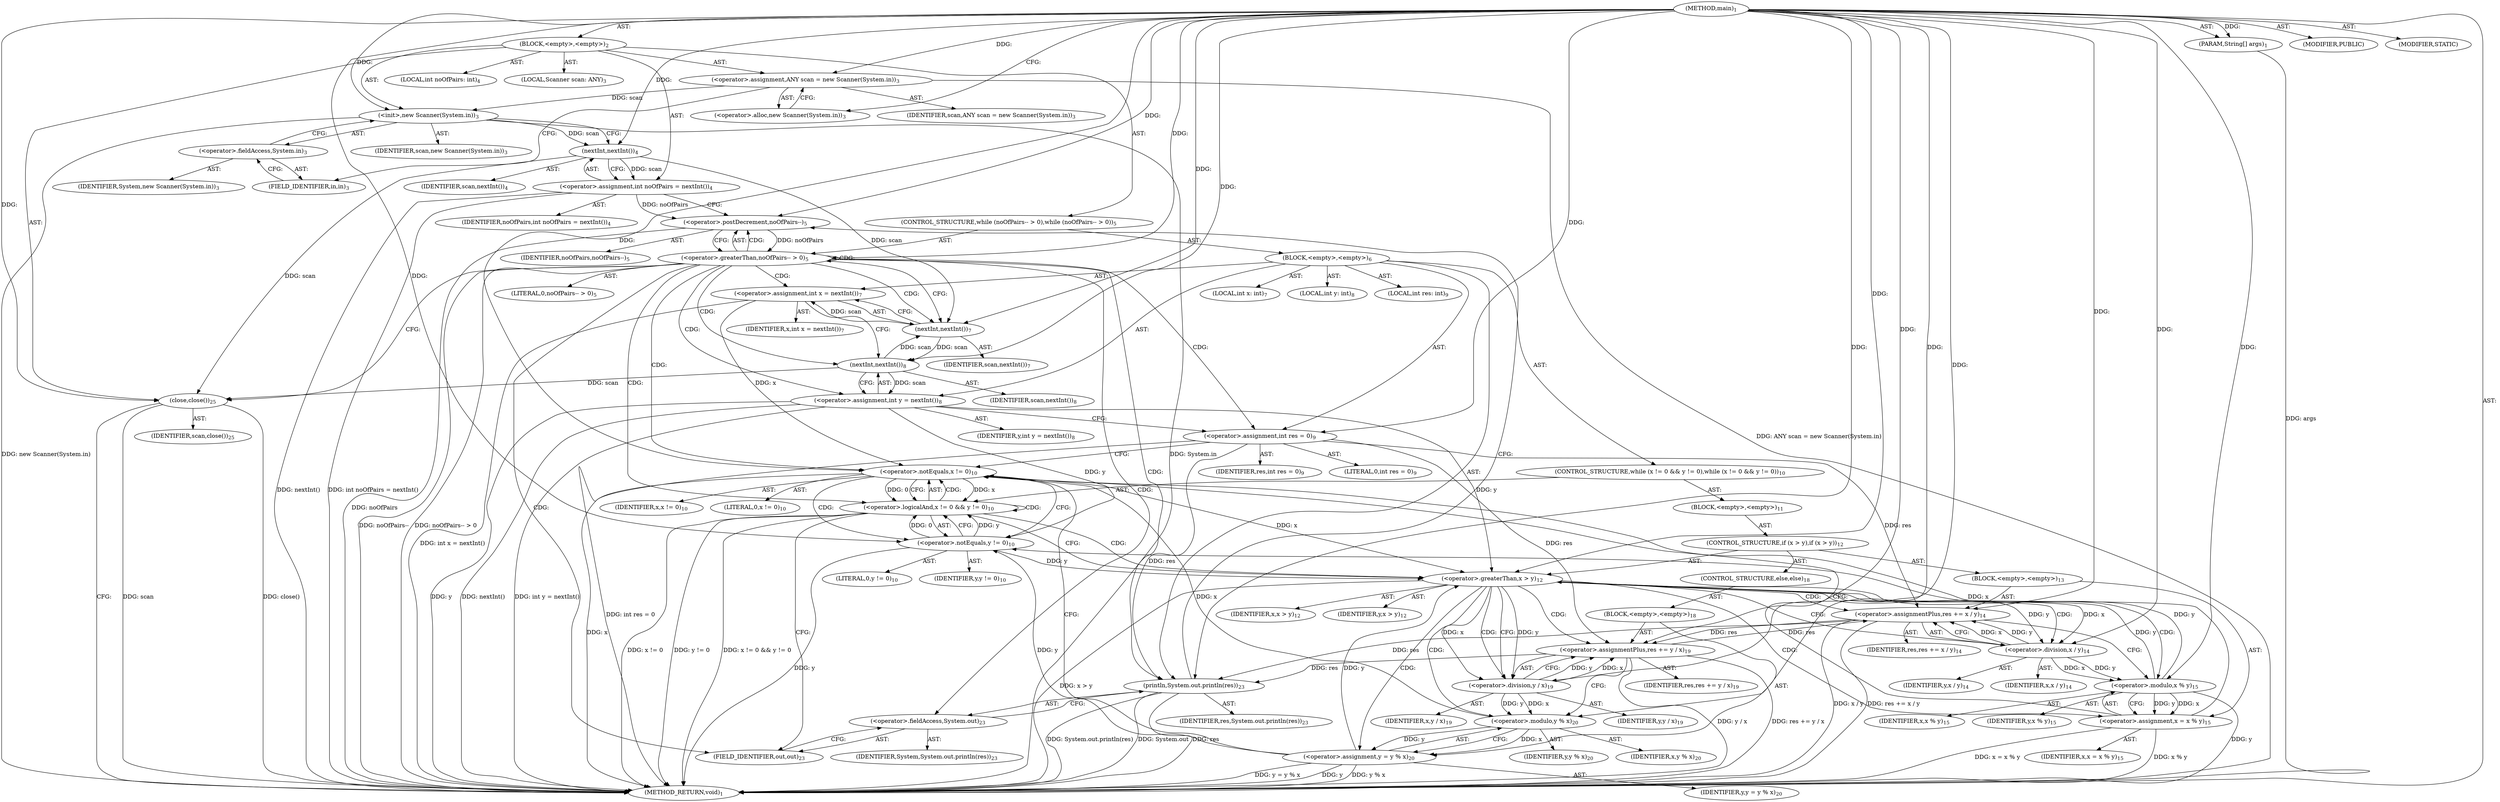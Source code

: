 digraph "main" {  
"19" [label = <(METHOD,main)<SUB>1</SUB>> ]
"20" [label = <(PARAM,String[] args)<SUB>1</SUB>> ]
"21" [label = <(BLOCK,&lt;empty&gt;,&lt;empty&gt;)<SUB>2</SUB>> ]
"4" [label = <(LOCAL,Scanner scan: ANY)<SUB>3</SUB>> ]
"22" [label = <(&lt;operator&gt;.assignment,ANY scan = new Scanner(System.in))<SUB>3</SUB>> ]
"23" [label = <(IDENTIFIER,scan,ANY scan = new Scanner(System.in))<SUB>3</SUB>> ]
"24" [label = <(&lt;operator&gt;.alloc,new Scanner(System.in))<SUB>3</SUB>> ]
"25" [label = <(&lt;init&gt;,new Scanner(System.in))<SUB>3</SUB>> ]
"3" [label = <(IDENTIFIER,scan,new Scanner(System.in))<SUB>3</SUB>> ]
"26" [label = <(&lt;operator&gt;.fieldAccess,System.in)<SUB>3</SUB>> ]
"27" [label = <(IDENTIFIER,System,new Scanner(System.in))<SUB>3</SUB>> ]
"28" [label = <(FIELD_IDENTIFIER,in,in)<SUB>3</SUB>> ]
"29" [label = <(LOCAL,int noOfPairs: int)<SUB>4</SUB>> ]
"30" [label = <(&lt;operator&gt;.assignment,int noOfPairs = nextInt())<SUB>4</SUB>> ]
"31" [label = <(IDENTIFIER,noOfPairs,int noOfPairs = nextInt())<SUB>4</SUB>> ]
"32" [label = <(nextInt,nextInt())<SUB>4</SUB>> ]
"33" [label = <(IDENTIFIER,scan,nextInt())<SUB>4</SUB>> ]
"34" [label = <(CONTROL_STRUCTURE,while (noOfPairs-- &gt; 0),while (noOfPairs-- &gt; 0))<SUB>5</SUB>> ]
"35" [label = <(&lt;operator&gt;.greaterThan,noOfPairs-- &gt; 0)<SUB>5</SUB>> ]
"36" [label = <(&lt;operator&gt;.postDecrement,noOfPairs--)<SUB>5</SUB>> ]
"37" [label = <(IDENTIFIER,noOfPairs,noOfPairs--)<SUB>5</SUB>> ]
"38" [label = <(LITERAL,0,noOfPairs-- &gt; 0)<SUB>5</SUB>> ]
"39" [label = <(BLOCK,&lt;empty&gt;,&lt;empty&gt;)<SUB>6</SUB>> ]
"40" [label = <(LOCAL,int x: int)<SUB>7</SUB>> ]
"41" [label = <(&lt;operator&gt;.assignment,int x = nextInt())<SUB>7</SUB>> ]
"42" [label = <(IDENTIFIER,x,int x = nextInt())<SUB>7</SUB>> ]
"43" [label = <(nextInt,nextInt())<SUB>7</SUB>> ]
"44" [label = <(IDENTIFIER,scan,nextInt())<SUB>7</SUB>> ]
"45" [label = <(LOCAL,int y: int)<SUB>8</SUB>> ]
"46" [label = <(&lt;operator&gt;.assignment,int y = nextInt())<SUB>8</SUB>> ]
"47" [label = <(IDENTIFIER,y,int y = nextInt())<SUB>8</SUB>> ]
"48" [label = <(nextInt,nextInt())<SUB>8</SUB>> ]
"49" [label = <(IDENTIFIER,scan,nextInt())<SUB>8</SUB>> ]
"50" [label = <(LOCAL,int res: int)<SUB>9</SUB>> ]
"51" [label = <(&lt;operator&gt;.assignment,int res = 0)<SUB>9</SUB>> ]
"52" [label = <(IDENTIFIER,res,int res = 0)<SUB>9</SUB>> ]
"53" [label = <(LITERAL,0,int res = 0)<SUB>9</SUB>> ]
"54" [label = <(CONTROL_STRUCTURE,while (x != 0 &amp;&amp; y != 0),while (x != 0 &amp;&amp; y != 0))<SUB>10</SUB>> ]
"55" [label = <(&lt;operator&gt;.logicalAnd,x != 0 &amp;&amp; y != 0)<SUB>10</SUB>> ]
"56" [label = <(&lt;operator&gt;.notEquals,x != 0)<SUB>10</SUB>> ]
"57" [label = <(IDENTIFIER,x,x != 0)<SUB>10</SUB>> ]
"58" [label = <(LITERAL,0,x != 0)<SUB>10</SUB>> ]
"59" [label = <(&lt;operator&gt;.notEquals,y != 0)<SUB>10</SUB>> ]
"60" [label = <(IDENTIFIER,y,y != 0)<SUB>10</SUB>> ]
"61" [label = <(LITERAL,0,y != 0)<SUB>10</SUB>> ]
"62" [label = <(BLOCK,&lt;empty&gt;,&lt;empty&gt;)<SUB>11</SUB>> ]
"63" [label = <(CONTROL_STRUCTURE,if (x &gt; y),if (x &gt; y))<SUB>12</SUB>> ]
"64" [label = <(&lt;operator&gt;.greaterThan,x &gt; y)<SUB>12</SUB>> ]
"65" [label = <(IDENTIFIER,x,x &gt; y)<SUB>12</SUB>> ]
"66" [label = <(IDENTIFIER,y,x &gt; y)<SUB>12</SUB>> ]
"67" [label = <(BLOCK,&lt;empty&gt;,&lt;empty&gt;)<SUB>13</SUB>> ]
"68" [label = <(&lt;operator&gt;.assignmentPlus,res += x / y)<SUB>14</SUB>> ]
"69" [label = <(IDENTIFIER,res,res += x / y)<SUB>14</SUB>> ]
"70" [label = <(&lt;operator&gt;.division,x / y)<SUB>14</SUB>> ]
"71" [label = <(IDENTIFIER,x,x / y)<SUB>14</SUB>> ]
"72" [label = <(IDENTIFIER,y,x / y)<SUB>14</SUB>> ]
"73" [label = <(&lt;operator&gt;.assignment,x = x % y)<SUB>15</SUB>> ]
"74" [label = <(IDENTIFIER,x,x = x % y)<SUB>15</SUB>> ]
"75" [label = <(&lt;operator&gt;.modulo,x % y)<SUB>15</SUB>> ]
"76" [label = <(IDENTIFIER,x,x % y)<SUB>15</SUB>> ]
"77" [label = <(IDENTIFIER,y,x % y)<SUB>15</SUB>> ]
"78" [label = <(CONTROL_STRUCTURE,else,else)<SUB>18</SUB>> ]
"79" [label = <(BLOCK,&lt;empty&gt;,&lt;empty&gt;)<SUB>18</SUB>> ]
"80" [label = <(&lt;operator&gt;.assignmentPlus,res += y / x)<SUB>19</SUB>> ]
"81" [label = <(IDENTIFIER,res,res += y / x)<SUB>19</SUB>> ]
"82" [label = <(&lt;operator&gt;.division,y / x)<SUB>19</SUB>> ]
"83" [label = <(IDENTIFIER,y,y / x)<SUB>19</SUB>> ]
"84" [label = <(IDENTIFIER,x,y / x)<SUB>19</SUB>> ]
"85" [label = <(&lt;operator&gt;.assignment,y = y % x)<SUB>20</SUB>> ]
"86" [label = <(IDENTIFIER,y,y = y % x)<SUB>20</SUB>> ]
"87" [label = <(&lt;operator&gt;.modulo,y % x)<SUB>20</SUB>> ]
"88" [label = <(IDENTIFIER,y,y % x)<SUB>20</SUB>> ]
"89" [label = <(IDENTIFIER,x,y % x)<SUB>20</SUB>> ]
"90" [label = <(println,System.out.println(res))<SUB>23</SUB>> ]
"91" [label = <(&lt;operator&gt;.fieldAccess,System.out)<SUB>23</SUB>> ]
"92" [label = <(IDENTIFIER,System,System.out.println(res))<SUB>23</SUB>> ]
"93" [label = <(FIELD_IDENTIFIER,out,out)<SUB>23</SUB>> ]
"94" [label = <(IDENTIFIER,res,System.out.println(res))<SUB>23</SUB>> ]
"95" [label = <(close,close())<SUB>25</SUB>> ]
"96" [label = <(IDENTIFIER,scan,close())<SUB>25</SUB>> ]
"97" [label = <(MODIFIER,PUBLIC)> ]
"98" [label = <(MODIFIER,STATIC)> ]
"99" [label = <(METHOD_RETURN,void)<SUB>1</SUB>> ]
  "19" -> "20"  [ label = "AST: "] 
  "19" -> "21"  [ label = "AST: "] 
  "19" -> "97"  [ label = "AST: "] 
  "19" -> "98"  [ label = "AST: "] 
  "19" -> "99"  [ label = "AST: "] 
  "21" -> "4"  [ label = "AST: "] 
  "21" -> "22"  [ label = "AST: "] 
  "21" -> "25"  [ label = "AST: "] 
  "21" -> "29"  [ label = "AST: "] 
  "21" -> "30"  [ label = "AST: "] 
  "21" -> "34"  [ label = "AST: "] 
  "21" -> "95"  [ label = "AST: "] 
  "22" -> "23"  [ label = "AST: "] 
  "22" -> "24"  [ label = "AST: "] 
  "25" -> "3"  [ label = "AST: "] 
  "25" -> "26"  [ label = "AST: "] 
  "26" -> "27"  [ label = "AST: "] 
  "26" -> "28"  [ label = "AST: "] 
  "30" -> "31"  [ label = "AST: "] 
  "30" -> "32"  [ label = "AST: "] 
  "32" -> "33"  [ label = "AST: "] 
  "34" -> "35"  [ label = "AST: "] 
  "34" -> "39"  [ label = "AST: "] 
  "35" -> "36"  [ label = "AST: "] 
  "35" -> "38"  [ label = "AST: "] 
  "36" -> "37"  [ label = "AST: "] 
  "39" -> "40"  [ label = "AST: "] 
  "39" -> "41"  [ label = "AST: "] 
  "39" -> "45"  [ label = "AST: "] 
  "39" -> "46"  [ label = "AST: "] 
  "39" -> "50"  [ label = "AST: "] 
  "39" -> "51"  [ label = "AST: "] 
  "39" -> "54"  [ label = "AST: "] 
  "39" -> "90"  [ label = "AST: "] 
  "41" -> "42"  [ label = "AST: "] 
  "41" -> "43"  [ label = "AST: "] 
  "43" -> "44"  [ label = "AST: "] 
  "46" -> "47"  [ label = "AST: "] 
  "46" -> "48"  [ label = "AST: "] 
  "48" -> "49"  [ label = "AST: "] 
  "51" -> "52"  [ label = "AST: "] 
  "51" -> "53"  [ label = "AST: "] 
  "54" -> "55"  [ label = "AST: "] 
  "54" -> "62"  [ label = "AST: "] 
  "55" -> "56"  [ label = "AST: "] 
  "55" -> "59"  [ label = "AST: "] 
  "56" -> "57"  [ label = "AST: "] 
  "56" -> "58"  [ label = "AST: "] 
  "59" -> "60"  [ label = "AST: "] 
  "59" -> "61"  [ label = "AST: "] 
  "62" -> "63"  [ label = "AST: "] 
  "63" -> "64"  [ label = "AST: "] 
  "63" -> "67"  [ label = "AST: "] 
  "63" -> "78"  [ label = "AST: "] 
  "64" -> "65"  [ label = "AST: "] 
  "64" -> "66"  [ label = "AST: "] 
  "67" -> "68"  [ label = "AST: "] 
  "67" -> "73"  [ label = "AST: "] 
  "68" -> "69"  [ label = "AST: "] 
  "68" -> "70"  [ label = "AST: "] 
  "70" -> "71"  [ label = "AST: "] 
  "70" -> "72"  [ label = "AST: "] 
  "73" -> "74"  [ label = "AST: "] 
  "73" -> "75"  [ label = "AST: "] 
  "75" -> "76"  [ label = "AST: "] 
  "75" -> "77"  [ label = "AST: "] 
  "78" -> "79"  [ label = "AST: "] 
  "79" -> "80"  [ label = "AST: "] 
  "79" -> "85"  [ label = "AST: "] 
  "80" -> "81"  [ label = "AST: "] 
  "80" -> "82"  [ label = "AST: "] 
  "82" -> "83"  [ label = "AST: "] 
  "82" -> "84"  [ label = "AST: "] 
  "85" -> "86"  [ label = "AST: "] 
  "85" -> "87"  [ label = "AST: "] 
  "87" -> "88"  [ label = "AST: "] 
  "87" -> "89"  [ label = "AST: "] 
  "90" -> "91"  [ label = "AST: "] 
  "90" -> "94"  [ label = "AST: "] 
  "91" -> "92"  [ label = "AST: "] 
  "91" -> "93"  [ label = "AST: "] 
  "95" -> "96"  [ label = "AST: "] 
  "22" -> "28"  [ label = "CFG: "] 
  "25" -> "32"  [ label = "CFG: "] 
  "30" -> "36"  [ label = "CFG: "] 
  "95" -> "99"  [ label = "CFG: "] 
  "24" -> "22"  [ label = "CFG: "] 
  "26" -> "25"  [ label = "CFG: "] 
  "32" -> "30"  [ label = "CFG: "] 
  "35" -> "43"  [ label = "CFG: "] 
  "35" -> "95"  [ label = "CFG: "] 
  "28" -> "26"  [ label = "CFG: "] 
  "36" -> "35"  [ label = "CFG: "] 
  "41" -> "48"  [ label = "CFG: "] 
  "46" -> "51"  [ label = "CFG: "] 
  "51" -> "56"  [ label = "CFG: "] 
  "90" -> "36"  [ label = "CFG: "] 
  "43" -> "41"  [ label = "CFG: "] 
  "48" -> "46"  [ label = "CFG: "] 
  "55" -> "64"  [ label = "CFG: "] 
  "55" -> "93"  [ label = "CFG: "] 
  "91" -> "90"  [ label = "CFG: "] 
  "56" -> "55"  [ label = "CFG: "] 
  "56" -> "59"  [ label = "CFG: "] 
  "59" -> "55"  [ label = "CFG: "] 
  "93" -> "91"  [ label = "CFG: "] 
  "64" -> "70"  [ label = "CFG: "] 
  "64" -> "82"  [ label = "CFG: "] 
  "68" -> "75"  [ label = "CFG: "] 
  "73" -> "56"  [ label = "CFG: "] 
  "70" -> "68"  [ label = "CFG: "] 
  "75" -> "73"  [ label = "CFG: "] 
  "80" -> "87"  [ label = "CFG: "] 
  "85" -> "56"  [ label = "CFG: "] 
  "82" -> "80"  [ label = "CFG: "] 
  "87" -> "85"  [ label = "CFG: "] 
  "19" -> "24"  [ label = "CFG: "] 
  "20" -> "99"  [ label = "DDG: args"] 
  "22" -> "99"  [ label = "DDG: ANY scan = new Scanner(System.in)"] 
  "25" -> "99"  [ label = "DDG: System.in"] 
  "25" -> "99"  [ label = "DDG: new Scanner(System.in)"] 
  "30" -> "99"  [ label = "DDG: nextInt()"] 
  "30" -> "99"  [ label = "DDG: int noOfPairs = nextInt()"] 
  "36" -> "99"  [ label = "DDG: noOfPairs"] 
  "35" -> "99"  [ label = "DDG: noOfPairs--"] 
  "35" -> "99"  [ label = "DDG: noOfPairs-- &gt; 0"] 
  "95" -> "99"  [ label = "DDG: scan"] 
  "95" -> "99"  [ label = "DDG: close()"] 
  "41" -> "99"  [ label = "DDG: int x = nextInt()"] 
  "46" -> "99"  [ label = "DDG: y"] 
  "46" -> "99"  [ label = "DDG: nextInt()"] 
  "46" -> "99"  [ label = "DDG: int y = nextInt()"] 
  "51" -> "99"  [ label = "DDG: int res = 0"] 
  "56" -> "99"  [ label = "DDG: x"] 
  "55" -> "99"  [ label = "DDG: x != 0"] 
  "59" -> "99"  [ label = "DDG: y"] 
  "55" -> "99"  [ label = "DDG: y != 0"] 
  "55" -> "99"  [ label = "DDG: x != 0 &amp;&amp; y != 0"] 
  "90" -> "99"  [ label = "DDG: System.out"] 
  "90" -> "99"  [ label = "DDG: res"] 
  "90" -> "99"  [ label = "DDG: System.out.println(res)"] 
  "64" -> "99"  [ label = "DDG: x &gt; y"] 
  "80" -> "99"  [ label = "DDG: y / x"] 
  "80" -> "99"  [ label = "DDG: res += y / x"] 
  "85" -> "99"  [ label = "DDG: y"] 
  "85" -> "99"  [ label = "DDG: y % x"] 
  "85" -> "99"  [ label = "DDG: y = y % x"] 
  "68" -> "99"  [ label = "DDG: x / y"] 
  "68" -> "99"  [ label = "DDG: res += x / y"] 
  "75" -> "99"  [ label = "DDG: y"] 
  "73" -> "99"  [ label = "DDG: x % y"] 
  "73" -> "99"  [ label = "DDG: x = x % y"] 
  "19" -> "20"  [ label = "DDG: "] 
  "19" -> "22"  [ label = "DDG: "] 
  "32" -> "30"  [ label = "DDG: scan"] 
  "22" -> "25"  [ label = "DDG: scan"] 
  "19" -> "25"  [ label = "DDG: "] 
  "32" -> "95"  [ label = "DDG: scan"] 
  "48" -> "95"  [ label = "DDG: scan"] 
  "19" -> "95"  [ label = "DDG: "] 
  "25" -> "32"  [ label = "DDG: scan"] 
  "19" -> "32"  [ label = "DDG: "] 
  "36" -> "35"  [ label = "DDG: noOfPairs"] 
  "19" -> "35"  [ label = "DDG: "] 
  "43" -> "41"  [ label = "DDG: scan"] 
  "48" -> "46"  [ label = "DDG: scan"] 
  "19" -> "51"  [ label = "DDG: "] 
  "30" -> "36"  [ label = "DDG: noOfPairs"] 
  "19" -> "36"  [ label = "DDG: "] 
  "51" -> "90"  [ label = "DDG: res"] 
  "80" -> "90"  [ label = "DDG: res"] 
  "68" -> "90"  [ label = "DDG: res"] 
  "19" -> "90"  [ label = "DDG: "] 
  "32" -> "43"  [ label = "DDG: scan"] 
  "48" -> "43"  [ label = "DDG: scan"] 
  "19" -> "43"  [ label = "DDG: "] 
  "43" -> "48"  [ label = "DDG: scan"] 
  "19" -> "48"  [ label = "DDG: "] 
  "56" -> "55"  [ label = "DDG: x"] 
  "56" -> "55"  [ label = "DDG: 0"] 
  "59" -> "55"  [ label = "DDG: y"] 
  "59" -> "55"  [ label = "DDG: 0"] 
  "41" -> "56"  [ label = "DDG: x"] 
  "87" -> "56"  [ label = "DDG: x"] 
  "73" -> "56"  [ label = "DDG: x"] 
  "19" -> "56"  [ label = "DDG: "] 
  "46" -> "59"  [ label = "DDG: y"] 
  "85" -> "59"  [ label = "DDG: y"] 
  "75" -> "59"  [ label = "DDG: y"] 
  "19" -> "59"  [ label = "DDG: "] 
  "56" -> "64"  [ label = "DDG: x"] 
  "19" -> "64"  [ label = "DDG: "] 
  "46" -> "64"  [ label = "DDG: y"] 
  "59" -> "64"  [ label = "DDG: y"] 
  "85" -> "64"  [ label = "DDG: y"] 
  "75" -> "64"  [ label = "DDG: y"] 
  "70" -> "68"  [ label = "DDG: x"] 
  "70" -> "68"  [ label = "DDG: y"] 
  "75" -> "73"  [ label = "DDG: x"] 
  "75" -> "73"  [ label = "DDG: y"] 
  "51" -> "68"  [ label = "DDG: res"] 
  "80" -> "68"  [ label = "DDG: res"] 
  "19" -> "68"  [ label = "DDG: "] 
  "82" -> "80"  [ label = "DDG: y"] 
  "82" -> "80"  [ label = "DDG: x"] 
  "87" -> "85"  [ label = "DDG: y"] 
  "87" -> "85"  [ label = "DDG: x"] 
  "64" -> "70"  [ label = "DDG: x"] 
  "19" -> "70"  [ label = "DDG: "] 
  "64" -> "70"  [ label = "DDG: y"] 
  "70" -> "75"  [ label = "DDG: x"] 
  "19" -> "75"  [ label = "DDG: "] 
  "70" -> "75"  [ label = "DDG: y"] 
  "51" -> "80"  [ label = "DDG: res"] 
  "68" -> "80"  [ label = "DDG: res"] 
  "19" -> "80"  [ label = "DDG: "] 
  "64" -> "82"  [ label = "DDG: y"] 
  "19" -> "82"  [ label = "DDG: "] 
  "64" -> "82"  [ label = "DDG: x"] 
  "82" -> "87"  [ label = "DDG: y"] 
  "19" -> "87"  [ label = "DDG: "] 
  "82" -> "87"  [ label = "DDG: x"] 
  "35" -> "48"  [ label = "CDG: "] 
  "35" -> "51"  [ label = "CDG: "] 
  "35" -> "46"  [ label = "CDG: "] 
  "35" -> "56"  [ label = "CDG: "] 
  "35" -> "91"  [ label = "CDG: "] 
  "35" -> "35"  [ label = "CDG: "] 
  "35" -> "93"  [ label = "CDG: "] 
  "35" -> "90"  [ label = "CDG: "] 
  "35" -> "43"  [ label = "CDG: "] 
  "35" -> "36"  [ label = "CDG: "] 
  "35" -> "41"  [ label = "CDG: "] 
  "35" -> "55"  [ label = "CDG: "] 
  "55" -> "64"  [ label = "CDG: "] 
  "55" -> "56"  [ label = "CDG: "] 
  "55" -> "55"  [ label = "CDG: "] 
  "56" -> "59"  [ label = "CDG: "] 
  "64" -> "68"  [ label = "CDG: "] 
  "64" -> "73"  [ label = "CDG: "] 
  "64" -> "75"  [ label = "CDG: "] 
  "64" -> "85"  [ label = "CDG: "] 
  "64" -> "87"  [ label = "CDG: "] 
  "64" -> "82"  [ label = "CDG: "] 
  "64" -> "80"  [ label = "CDG: "] 
  "64" -> "70"  [ label = "CDG: "] 
}
